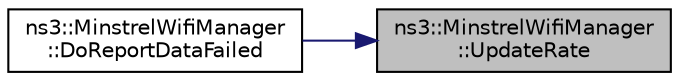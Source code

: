 digraph "ns3::MinstrelWifiManager::UpdateRate"
{
 // LATEX_PDF_SIZE
  edge [fontname="Helvetica",fontsize="10",labelfontname="Helvetica",labelfontsize="10"];
  node [fontname="Helvetica",fontsize="10",shape=record];
  rankdir="RL";
  Node1 [label="ns3::MinstrelWifiManager\l::UpdateRate",height=0.2,width=0.4,color="black", fillcolor="grey75", style="filled", fontcolor="black",tooltip="Update the rate."];
  Node1 -> Node2 [dir="back",color="midnightblue",fontsize="10",style="solid",fontname="Helvetica"];
  Node2 [label="ns3::MinstrelWifiManager\l::DoReportDataFailed",height=0.2,width=0.4,color="black", fillcolor="white", style="filled",URL="$classns3_1_1_minstrel_wifi_manager.html#ad85c20d1c9c6fa2f77a92bef7575de53",tooltip="This method is a pure virtual method that must be implemented by the sub-class."];
}
